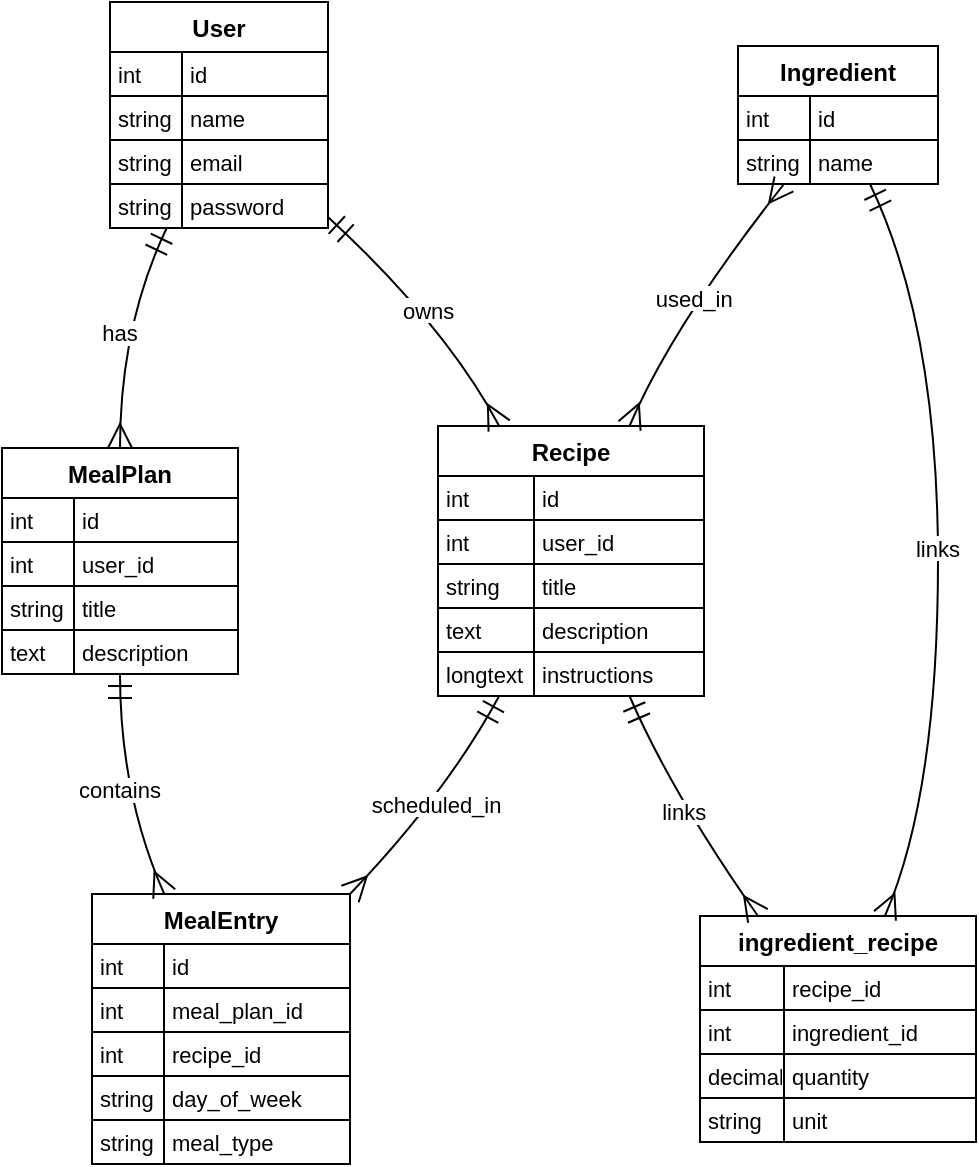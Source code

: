 <mxfile version="24.7.8">
  <diagram id="R2lEEEUBdFMjLlhIrx00" name="Page-1">
    <mxGraphModel dx="954" dy="727" grid="1" gridSize="10" guides="1" tooltips="1" connect="1" arrows="1" fold="1" page="1" pageScale="1" pageWidth="850" pageHeight="1100" math="0" shadow="0" extFonts="Permanent Marker^https://fonts.googleapis.com/css?family=Permanent+Marker">
      <root>
        <mxCell id="0" />
        <mxCell id="1" parent="0" />
        <mxCell id="yy0l_GRfdg4fxHrmAgfd-171" value="User" style="shape=table;startSize=25;container=1;collapsible=0;childLayout=tableLayout;fixedRows=1;rowLines=1;fontStyle=1;align=center;resizeLast=1;" vertex="1" parent="1">
          <mxGeometry x="74" y="140" width="109" height="113" as="geometry" />
        </mxCell>
        <mxCell id="yy0l_GRfdg4fxHrmAgfd-172" style="shape=tableRow;horizontal=0;startSize=0;swimlaneHead=0;swimlaneBody=0;fillColor=none;collapsible=0;dropTarget=0;points=[[0,0.5],[1,0.5]];portConstraint=eastwest;top=0;left=0;right=0;bottom=0;" vertex="1" parent="yy0l_GRfdg4fxHrmAgfd-171">
          <mxGeometry y="25" width="109" height="22" as="geometry" />
        </mxCell>
        <mxCell id="yy0l_GRfdg4fxHrmAgfd-173" value="int" style="shape=partialRectangle;connectable=0;fillColor=none;top=0;left=0;bottom=0;right=0;align=left;spacingLeft=2;overflow=hidden;fontSize=11;" vertex="1" parent="yy0l_GRfdg4fxHrmAgfd-172">
          <mxGeometry width="36" height="22" as="geometry">
            <mxRectangle width="36" height="22" as="alternateBounds" />
          </mxGeometry>
        </mxCell>
        <mxCell id="yy0l_GRfdg4fxHrmAgfd-174" value="id" style="shape=partialRectangle;connectable=0;fillColor=none;top=0;left=0;bottom=0;right=0;align=left;spacingLeft=2;overflow=hidden;fontSize=11;" vertex="1" parent="yy0l_GRfdg4fxHrmAgfd-172">
          <mxGeometry x="36" width="73" height="22" as="geometry">
            <mxRectangle width="73" height="22" as="alternateBounds" />
          </mxGeometry>
        </mxCell>
        <mxCell id="yy0l_GRfdg4fxHrmAgfd-175" style="shape=tableRow;horizontal=0;startSize=0;swimlaneHead=0;swimlaneBody=0;fillColor=none;collapsible=0;dropTarget=0;points=[[0,0.5],[1,0.5]];portConstraint=eastwest;top=0;left=0;right=0;bottom=0;" vertex="1" parent="yy0l_GRfdg4fxHrmAgfd-171">
          <mxGeometry y="47" width="109" height="22" as="geometry" />
        </mxCell>
        <mxCell id="yy0l_GRfdg4fxHrmAgfd-176" value="string" style="shape=partialRectangle;connectable=0;fillColor=none;top=0;left=0;bottom=0;right=0;align=left;spacingLeft=2;overflow=hidden;fontSize=11;" vertex="1" parent="yy0l_GRfdg4fxHrmAgfd-175">
          <mxGeometry width="36" height="22" as="geometry">
            <mxRectangle width="36" height="22" as="alternateBounds" />
          </mxGeometry>
        </mxCell>
        <mxCell id="yy0l_GRfdg4fxHrmAgfd-177" value="name" style="shape=partialRectangle;connectable=0;fillColor=none;top=0;left=0;bottom=0;right=0;align=left;spacingLeft=2;overflow=hidden;fontSize=11;" vertex="1" parent="yy0l_GRfdg4fxHrmAgfd-175">
          <mxGeometry x="36" width="73" height="22" as="geometry">
            <mxRectangle width="73" height="22" as="alternateBounds" />
          </mxGeometry>
        </mxCell>
        <mxCell id="yy0l_GRfdg4fxHrmAgfd-178" style="shape=tableRow;horizontal=0;startSize=0;swimlaneHead=0;swimlaneBody=0;fillColor=none;collapsible=0;dropTarget=0;points=[[0,0.5],[1,0.5]];portConstraint=eastwest;top=0;left=0;right=0;bottom=0;" vertex="1" parent="yy0l_GRfdg4fxHrmAgfd-171">
          <mxGeometry y="69" width="109" height="22" as="geometry" />
        </mxCell>
        <mxCell id="yy0l_GRfdg4fxHrmAgfd-179" value="string" style="shape=partialRectangle;connectable=0;fillColor=none;top=0;left=0;bottom=0;right=0;align=left;spacingLeft=2;overflow=hidden;fontSize=11;" vertex="1" parent="yy0l_GRfdg4fxHrmAgfd-178">
          <mxGeometry width="36" height="22" as="geometry">
            <mxRectangle width="36" height="22" as="alternateBounds" />
          </mxGeometry>
        </mxCell>
        <mxCell id="yy0l_GRfdg4fxHrmAgfd-180" value="email" style="shape=partialRectangle;connectable=0;fillColor=none;top=0;left=0;bottom=0;right=0;align=left;spacingLeft=2;overflow=hidden;fontSize=11;" vertex="1" parent="yy0l_GRfdg4fxHrmAgfd-178">
          <mxGeometry x="36" width="73" height="22" as="geometry">
            <mxRectangle width="73" height="22" as="alternateBounds" />
          </mxGeometry>
        </mxCell>
        <mxCell id="yy0l_GRfdg4fxHrmAgfd-181" style="shape=tableRow;horizontal=0;startSize=0;swimlaneHead=0;swimlaneBody=0;fillColor=none;collapsible=0;dropTarget=0;points=[[0,0.5],[1,0.5]];portConstraint=eastwest;top=0;left=0;right=0;bottom=0;" vertex="1" parent="yy0l_GRfdg4fxHrmAgfd-171">
          <mxGeometry y="91" width="109" height="22" as="geometry" />
        </mxCell>
        <mxCell id="yy0l_GRfdg4fxHrmAgfd-182" value="string" style="shape=partialRectangle;connectable=0;fillColor=none;top=0;left=0;bottom=0;right=0;align=left;spacingLeft=2;overflow=hidden;fontSize=11;" vertex="1" parent="yy0l_GRfdg4fxHrmAgfd-181">
          <mxGeometry width="36" height="22" as="geometry">
            <mxRectangle width="36" height="22" as="alternateBounds" />
          </mxGeometry>
        </mxCell>
        <mxCell id="yy0l_GRfdg4fxHrmAgfd-183" value="password" style="shape=partialRectangle;connectable=0;fillColor=none;top=0;left=0;bottom=0;right=0;align=left;spacingLeft=2;overflow=hidden;fontSize=11;" vertex="1" parent="yy0l_GRfdg4fxHrmAgfd-181">
          <mxGeometry x="36" width="73" height="22" as="geometry">
            <mxRectangle width="73" height="22" as="alternateBounds" />
          </mxGeometry>
        </mxCell>
        <mxCell id="yy0l_GRfdg4fxHrmAgfd-184" value="MealPlan" style="shape=table;startSize=25;container=1;collapsible=0;childLayout=tableLayout;fixedRows=1;rowLines=1;fontStyle=1;align=center;resizeLast=1;" vertex="1" parent="1">
          <mxGeometry x="20" y="363" width="118" height="113" as="geometry" />
        </mxCell>
        <mxCell id="yy0l_GRfdg4fxHrmAgfd-185" style="shape=tableRow;horizontal=0;startSize=0;swimlaneHead=0;swimlaneBody=0;fillColor=none;collapsible=0;dropTarget=0;points=[[0,0.5],[1,0.5]];portConstraint=eastwest;top=0;left=0;right=0;bottom=0;" vertex="1" parent="yy0l_GRfdg4fxHrmAgfd-184">
          <mxGeometry y="25" width="118" height="22" as="geometry" />
        </mxCell>
        <mxCell id="yy0l_GRfdg4fxHrmAgfd-186" value="int" style="shape=partialRectangle;connectable=0;fillColor=none;top=0;left=0;bottom=0;right=0;align=left;spacingLeft=2;overflow=hidden;fontSize=11;" vertex="1" parent="yy0l_GRfdg4fxHrmAgfd-185">
          <mxGeometry width="36" height="22" as="geometry">
            <mxRectangle width="36" height="22" as="alternateBounds" />
          </mxGeometry>
        </mxCell>
        <mxCell id="yy0l_GRfdg4fxHrmAgfd-187" value="id" style="shape=partialRectangle;connectable=0;fillColor=none;top=0;left=0;bottom=0;right=0;align=left;spacingLeft=2;overflow=hidden;fontSize=11;" vertex="1" parent="yy0l_GRfdg4fxHrmAgfd-185">
          <mxGeometry x="36" width="82" height="22" as="geometry">
            <mxRectangle width="82" height="22" as="alternateBounds" />
          </mxGeometry>
        </mxCell>
        <mxCell id="yy0l_GRfdg4fxHrmAgfd-188" style="shape=tableRow;horizontal=0;startSize=0;swimlaneHead=0;swimlaneBody=0;fillColor=none;collapsible=0;dropTarget=0;points=[[0,0.5],[1,0.5]];portConstraint=eastwest;top=0;left=0;right=0;bottom=0;" vertex="1" parent="yy0l_GRfdg4fxHrmAgfd-184">
          <mxGeometry y="47" width="118" height="22" as="geometry" />
        </mxCell>
        <mxCell id="yy0l_GRfdg4fxHrmAgfd-189" value="int" style="shape=partialRectangle;connectable=0;fillColor=none;top=0;left=0;bottom=0;right=0;align=left;spacingLeft=2;overflow=hidden;fontSize=11;" vertex="1" parent="yy0l_GRfdg4fxHrmAgfd-188">
          <mxGeometry width="36" height="22" as="geometry">
            <mxRectangle width="36" height="22" as="alternateBounds" />
          </mxGeometry>
        </mxCell>
        <mxCell id="yy0l_GRfdg4fxHrmAgfd-190" value="user_id" style="shape=partialRectangle;connectable=0;fillColor=none;top=0;left=0;bottom=0;right=0;align=left;spacingLeft=2;overflow=hidden;fontSize=11;" vertex="1" parent="yy0l_GRfdg4fxHrmAgfd-188">
          <mxGeometry x="36" width="82" height="22" as="geometry">
            <mxRectangle width="82" height="22" as="alternateBounds" />
          </mxGeometry>
        </mxCell>
        <mxCell id="yy0l_GRfdg4fxHrmAgfd-191" style="shape=tableRow;horizontal=0;startSize=0;swimlaneHead=0;swimlaneBody=0;fillColor=none;collapsible=0;dropTarget=0;points=[[0,0.5],[1,0.5]];portConstraint=eastwest;top=0;left=0;right=0;bottom=0;" vertex="1" parent="yy0l_GRfdg4fxHrmAgfd-184">
          <mxGeometry y="69" width="118" height="22" as="geometry" />
        </mxCell>
        <mxCell id="yy0l_GRfdg4fxHrmAgfd-192" value="string" style="shape=partialRectangle;connectable=0;fillColor=none;top=0;left=0;bottom=0;right=0;align=left;spacingLeft=2;overflow=hidden;fontSize=11;" vertex="1" parent="yy0l_GRfdg4fxHrmAgfd-191">
          <mxGeometry width="36" height="22" as="geometry">
            <mxRectangle width="36" height="22" as="alternateBounds" />
          </mxGeometry>
        </mxCell>
        <mxCell id="yy0l_GRfdg4fxHrmAgfd-193" value="title" style="shape=partialRectangle;connectable=0;fillColor=none;top=0;left=0;bottom=0;right=0;align=left;spacingLeft=2;overflow=hidden;fontSize=11;" vertex="1" parent="yy0l_GRfdg4fxHrmAgfd-191">
          <mxGeometry x="36" width="82" height="22" as="geometry">
            <mxRectangle width="82" height="22" as="alternateBounds" />
          </mxGeometry>
        </mxCell>
        <mxCell id="yy0l_GRfdg4fxHrmAgfd-194" style="shape=tableRow;horizontal=0;startSize=0;swimlaneHead=0;swimlaneBody=0;fillColor=none;collapsible=0;dropTarget=0;points=[[0,0.5],[1,0.5]];portConstraint=eastwest;top=0;left=0;right=0;bottom=0;" vertex="1" parent="yy0l_GRfdg4fxHrmAgfd-184">
          <mxGeometry y="91" width="118" height="22" as="geometry" />
        </mxCell>
        <mxCell id="yy0l_GRfdg4fxHrmAgfd-195" value="text" style="shape=partialRectangle;connectable=0;fillColor=none;top=0;left=0;bottom=0;right=0;align=left;spacingLeft=2;overflow=hidden;fontSize=11;" vertex="1" parent="yy0l_GRfdg4fxHrmAgfd-194">
          <mxGeometry width="36" height="22" as="geometry">
            <mxRectangle width="36" height="22" as="alternateBounds" />
          </mxGeometry>
        </mxCell>
        <mxCell id="yy0l_GRfdg4fxHrmAgfd-196" value="description" style="shape=partialRectangle;connectable=0;fillColor=none;top=0;left=0;bottom=0;right=0;align=left;spacingLeft=2;overflow=hidden;fontSize=11;" vertex="1" parent="yy0l_GRfdg4fxHrmAgfd-194">
          <mxGeometry x="36" width="82" height="22" as="geometry">
            <mxRectangle width="82" height="22" as="alternateBounds" />
          </mxGeometry>
        </mxCell>
        <mxCell id="yy0l_GRfdg4fxHrmAgfd-197" value="Recipe" style="shape=table;startSize=25;container=1;collapsible=0;childLayout=tableLayout;fixedRows=1;rowLines=1;fontStyle=1;align=center;resizeLast=1;" vertex="1" parent="1">
          <mxGeometry x="238" y="352" width="133" height="135" as="geometry" />
        </mxCell>
        <mxCell id="yy0l_GRfdg4fxHrmAgfd-198" style="shape=tableRow;horizontal=0;startSize=0;swimlaneHead=0;swimlaneBody=0;fillColor=none;collapsible=0;dropTarget=0;points=[[0,0.5],[1,0.5]];portConstraint=eastwest;top=0;left=0;right=0;bottom=0;" vertex="1" parent="yy0l_GRfdg4fxHrmAgfd-197">
          <mxGeometry y="25" width="133" height="22" as="geometry" />
        </mxCell>
        <mxCell id="yy0l_GRfdg4fxHrmAgfd-199" value="int" style="shape=partialRectangle;connectable=0;fillColor=none;top=0;left=0;bottom=0;right=0;align=left;spacingLeft=2;overflow=hidden;fontSize=11;" vertex="1" parent="yy0l_GRfdg4fxHrmAgfd-198">
          <mxGeometry width="48" height="22" as="geometry">
            <mxRectangle width="48" height="22" as="alternateBounds" />
          </mxGeometry>
        </mxCell>
        <mxCell id="yy0l_GRfdg4fxHrmAgfd-200" value="id" style="shape=partialRectangle;connectable=0;fillColor=none;top=0;left=0;bottom=0;right=0;align=left;spacingLeft=2;overflow=hidden;fontSize=11;" vertex="1" parent="yy0l_GRfdg4fxHrmAgfd-198">
          <mxGeometry x="48" width="85" height="22" as="geometry">
            <mxRectangle width="85" height="22" as="alternateBounds" />
          </mxGeometry>
        </mxCell>
        <mxCell id="yy0l_GRfdg4fxHrmAgfd-201" style="shape=tableRow;horizontal=0;startSize=0;swimlaneHead=0;swimlaneBody=0;fillColor=none;collapsible=0;dropTarget=0;points=[[0,0.5],[1,0.5]];portConstraint=eastwest;top=0;left=0;right=0;bottom=0;" vertex="1" parent="yy0l_GRfdg4fxHrmAgfd-197">
          <mxGeometry y="47" width="133" height="22" as="geometry" />
        </mxCell>
        <mxCell id="yy0l_GRfdg4fxHrmAgfd-202" value="int" style="shape=partialRectangle;connectable=0;fillColor=none;top=0;left=0;bottom=0;right=0;align=left;spacingLeft=2;overflow=hidden;fontSize=11;" vertex="1" parent="yy0l_GRfdg4fxHrmAgfd-201">
          <mxGeometry width="48" height="22" as="geometry">
            <mxRectangle width="48" height="22" as="alternateBounds" />
          </mxGeometry>
        </mxCell>
        <mxCell id="yy0l_GRfdg4fxHrmAgfd-203" value="user_id" style="shape=partialRectangle;connectable=0;fillColor=none;top=0;left=0;bottom=0;right=0;align=left;spacingLeft=2;overflow=hidden;fontSize=11;" vertex="1" parent="yy0l_GRfdg4fxHrmAgfd-201">
          <mxGeometry x="48" width="85" height="22" as="geometry">
            <mxRectangle width="85" height="22" as="alternateBounds" />
          </mxGeometry>
        </mxCell>
        <mxCell id="yy0l_GRfdg4fxHrmAgfd-204" style="shape=tableRow;horizontal=0;startSize=0;swimlaneHead=0;swimlaneBody=0;fillColor=none;collapsible=0;dropTarget=0;points=[[0,0.5],[1,0.5]];portConstraint=eastwest;top=0;left=0;right=0;bottom=0;" vertex="1" parent="yy0l_GRfdg4fxHrmAgfd-197">
          <mxGeometry y="69" width="133" height="22" as="geometry" />
        </mxCell>
        <mxCell id="yy0l_GRfdg4fxHrmAgfd-205" value="string" style="shape=partialRectangle;connectable=0;fillColor=none;top=0;left=0;bottom=0;right=0;align=left;spacingLeft=2;overflow=hidden;fontSize=11;" vertex="1" parent="yy0l_GRfdg4fxHrmAgfd-204">
          <mxGeometry width="48" height="22" as="geometry">
            <mxRectangle width="48" height="22" as="alternateBounds" />
          </mxGeometry>
        </mxCell>
        <mxCell id="yy0l_GRfdg4fxHrmAgfd-206" value="title" style="shape=partialRectangle;connectable=0;fillColor=none;top=0;left=0;bottom=0;right=0;align=left;spacingLeft=2;overflow=hidden;fontSize=11;" vertex="1" parent="yy0l_GRfdg4fxHrmAgfd-204">
          <mxGeometry x="48" width="85" height="22" as="geometry">
            <mxRectangle width="85" height="22" as="alternateBounds" />
          </mxGeometry>
        </mxCell>
        <mxCell id="yy0l_GRfdg4fxHrmAgfd-207" style="shape=tableRow;horizontal=0;startSize=0;swimlaneHead=0;swimlaneBody=0;fillColor=none;collapsible=0;dropTarget=0;points=[[0,0.5],[1,0.5]];portConstraint=eastwest;top=0;left=0;right=0;bottom=0;" vertex="1" parent="yy0l_GRfdg4fxHrmAgfd-197">
          <mxGeometry y="91" width="133" height="22" as="geometry" />
        </mxCell>
        <mxCell id="yy0l_GRfdg4fxHrmAgfd-208" value="text" style="shape=partialRectangle;connectable=0;fillColor=none;top=0;left=0;bottom=0;right=0;align=left;spacingLeft=2;overflow=hidden;fontSize=11;" vertex="1" parent="yy0l_GRfdg4fxHrmAgfd-207">
          <mxGeometry width="48" height="22" as="geometry">
            <mxRectangle width="48" height="22" as="alternateBounds" />
          </mxGeometry>
        </mxCell>
        <mxCell id="yy0l_GRfdg4fxHrmAgfd-209" value="description" style="shape=partialRectangle;connectable=0;fillColor=none;top=0;left=0;bottom=0;right=0;align=left;spacingLeft=2;overflow=hidden;fontSize=11;" vertex="1" parent="yy0l_GRfdg4fxHrmAgfd-207">
          <mxGeometry x="48" width="85" height="22" as="geometry">
            <mxRectangle width="85" height="22" as="alternateBounds" />
          </mxGeometry>
        </mxCell>
        <mxCell id="yy0l_GRfdg4fxHrmAgfd-210" style="shape=tableRow;horizontal=0;startSize=0;swimlaneHead=0;swimlaneBody=0;fillColor=none;collapsible=0;dropTarget=0;points=[[0,0.5],[1,0.5]];portConstraint=eastwest;top=0;left=0;right=0;bottom=0;" vertex="1" parent="yy0l_GRfdg4fxHrmAgfd-197">
          <mxGeometry y="113" width="133" height="22" as="geometry" />
        </mxCell>
        <mxCell id="yy0l_GRfdg4fxHrmAgfd-211" value="longtext" style="shape=partialRectangle;connectable=0;fillColor=none;top=0;left=0;bottom=0;right=0;align=left;spacingLeft=2;overflow=hidden;fontSize=11;" vertex="1" parent="yy0l_GRfdg4fxHrmAgfd-210">
          <mxGeometry width="48" height="22" as="geometry">
            <mxRectangle width="48" height="22" as="alternateBounds" />
          </mxGeometry>
        </mxCell>
        <mxCell id="yy0l_GRfdg4fxHrmAgfd-212" value="instructions" style="shape=partialRectangle;connectable=0;fillColor=none;top=0;left=0;bottom=0;right=0;align=left;spacingLeft=2;overflow=hidden;fontSize=11;" vertex="1" parent="yy0l_GRfdg4fxHrmAgfd-210">
          <mxGeometry x="48" width="85" height="22" as="geometry">
            <mxRectangle width="85" height="22" as="alternateBounds" />
          </mxGeometry>
        </mxCell>
        <mxCell id="yy0l_GRfdg4fxHrmAgfd-213" value="MealEntry" style="shape=table;startSize=25;container=1;collapsible=0;childLayout=tableLayout;fixedRows=1;rowLines=1;fontStyle=1;align=center;resizeLast=1;" vertex="1" parent="1">
          <mxGeometry x="65" y="586" width="129" height="135" as="geometry" />
        </mxCell>
        <mxCell id="yy0l_GRfdg4fxHrmAgfd-214" style="shape=tableRow;horizontal=0;startSize=0;swimlaneHead=0;swimlaneBody=0;fillColor=none;collapsible=0;dropTarget=0;points=[[0,0.5],[1,0.5]];portConstraint=eastwest;top=0;left=0;right=0;bottom=0;" vertex="1" parent="yy0l_GRfdg4fxHrmAgfd-213">
          <mxGeometry y="25" width="129" height="22" as="geometry" />
        </mxCell>
        <mxCell id="yy0l_GRfdg4fxHrmAgfd-215" value="int" style="shape=partialRectangle;connectable=0;fillColor=none;top=0;left=0;bottom=0;right=0;align=left;spacingLeft=2;overflow=hidden;fontSize=11;" vertex="1" parent="yy0l_GRfdg4fxHrmAgfd-214">
          <mxGeometry width="36" height="22" as="geometry">
            <mxRectangle width="36" height="22" as="alternateBounds" />
          </mxGeometry>
        </mxCell>
        <mxCell id="yy0l_GRfdg4fxHrmAgfd-216" value="id" style="shape=partialRectangle;connectable=0;fillColor=none;top=0;left=0;bottom=0;right=0;align=left;spacingLeft=2;overflow=hidden;fontSize=11;" vertex="1" parent="yy0l_GRfdg4fxHrmAgfd-214">
          <mxGeometry x="36" width="93" height="22" as="geometry">
            <mxRectangle width="93" height="22" as="alternateBounds" />
          </mxGeometry>
        </mxCell>
        <mxCell id="yy0l_GRfdg4fxHrmAgfd-217" style="shape=tableRow;horizontal=0;startSize=0;swimlaneHead=0;swimlaneBody=0;fillColor=none;collapsible=0;dropTarget=0;points=[[0,0.5],[1,0.5]];portConstraint=eastwest;top=0;left=0;right=0;bottom=0;" vertex="1" parent="yy0l_GRfdg4fxHrmAgfd-213">
          <mxGeometry y="47" width="129" height="22" as="geometry" />
        </mxCell>
        <mxCell id="yy0l_GRfdg4fxHrmAgfd-218" value="int" style="shape=partialRectangle;connectable=0;fillColor=none;top=0;left=0;bottom=0;right=0;align=left;spacingLeft=2;overflow=hidden;fontSize=11;" vertex="1" parent="yy0l_GRfdg4fxHrmAgfd-217">
          <mxGeometry width="36" height="22" as="geometry">
            <mxRectangle width="36" height="22" as="alternateBounds" />
          </mxGeometry>
        </mxCell>
        <mxCell id="yy0l_GRfdg4fxHrmAgfd-219" value="meal_plan_id" style="shape=partialRectangle;connectable=0;fillColor=none;top=0;left=0;bottom=0;right=0;align=left;spacingLeft=2;overflow=hidden;fontSize=11;" vertex="1" parent="yy0l_GRfdg4fxHrmAgfd-217">
          <mxGeometry x="36" width="93" height="22" as="geometry">
            <mxRectangle width="93" height="22" as="alternateBounds" />
          </mxGeometry>
        </mxCell>
        <mxCell id="yy0l_GRfdg4fxHrmAgfd-220" style="shape=tableRow;horizontal=0;startSize=0;swimlaneHead=0;swimlaneBody=0;fillColor=none;collapsible=0;dropTarget=0;points=[[0,0.5],[1,0.5]];portConstraint=eastwest;top=0;left=0;right=0;bottom=0;" vertex="1" parent="yy0l_GRfdg4fxHrmAgfd-213">
          <mxGeometry y="69" width="129" height="22" as="geometry" />
        </mxCell>
        <mxCell id="yy0l_GRfdg4fxHrmAgfd-221" value="int" style="shape=partialRectangle;connectable=0;fillColor=none;top=0;left=0;bottom=0;right=0;align=left;spacingLeft=2;overflow=hidden;fontSize=11;" vertex="1" parent="yy0l_GRfdg4fxHrmAgfd-220">
          <mxGeometry width="36" height="22" as="geometry">
            <mxRectangle width="36" height="22" as="alternateBounds" />
          </mxGeometry>
        </mxCell>
        <mxCell id="yy0l_GRfdg4fxHrmAgfd-222" value="recipe_id" style="shape=partialRectangle;connectable=0;fillColor=none;top=0;left=0;bottom=0;right=0;align=left;spacingLeft=2;overflow=hidden;fontSize=11;" vertex="1" parent="yy0l_GRfdg4fxHrmAgfd-220">
          <mxGeometry x="36" width="93" height="22" as="geometry">
            <mxRectangle width="93" height="22" as="alternateBounds" />
          </mxGeometry>
        </mxCell>
        <mxCell id="yy0l_GRfdg4fxHrmAgfd-223" style="shape=tableRow;horizontal=0;startSize=0;swimlaneHead=0;swimlaneBody=0;fillColor=none;collapsible=0;dropTarget=0;points=[[0,0.5],[1,0.5]];portConstraint=eastwest;top=0;left=0;right=0;bottom=0;" vertex="1" parent="yy0l_GRfdg4fxHrmAgfd-213">
          <mxGeometry y="91" width="129" height="22" as="geometry" />
        </mxCell>
        <mxCell id="yy0l_GRfdg4fxHrmAgfd-224" value="string" style="shape=partialRectangle;connectable=0;fillColor=none;top=0;left=0;bottom=0;right=0;align=left;spacingLeft=2;overflow=hidden;fontSize=11;" vertex="1" parent="yy0l_GRfdg4fxHrmAgfd-223">
          <mxGeometry width="36" height="22" as="geometry">
            <mxRectangle width="36" height="22" as="alternateBounds" />
          </mxGeometry>
        </mxCell>
        <mxCell id="yy0l_GRfdg4fxHrmAgfd-225" value="day_of_week" style="shape=partialRectangle;connectable=0;fillColor=none;top=0;left=0;bottom=0;right=0;align=left;spacingLeft=2;overflow=hidden;fontSize=11;" vertex="1" parent="yy0l_GRfdg4fxHrmAgfd-223">
          <mxGeometry x="36" width="93" height="22" as="geometry">
            <mxRectangle width="93" height="22" as="alternateBounds" />
          </mxGeometry>
        </mxCell>
        <mxCell id="yy0l_GRfdg4fxHrmAgfd-226" style="shape=tableRow;horizontal=0;startSize=0;swimlaneHead=0;swimlaneBody=0;fillColor=none;collapsible=0;dropTarget=0;points=[[0,0.5],[1,0.5]];portConstraint=eastwest;top=0;left=0;right=0;bottom=0;" vertex="1" parent="yy0l_GRfdg4fxHrmAgfd-213">
          <mxGeometry y="113" width="129" height="22" as="geometry" />
        </mxCell>
        <mxCell id="yy0l_GRfdg4fxHrmAgfd-227" value="string" style="shape=partialRectangle;connectable=0;fillColor=none;top=0;left=0;bottom=0;right=0;align=left;spacingLeft=2;overflow=hidden;fontSize=11;" vertex="1" parent="yy0l_GRfdg4fxHrmAgfd-226">
          <mxGeometry width="36" height="22" as="geometry">
            <mxRectangle width="36" height="22" as="alternateBounds" />
          </mxGeometry>
        </mxCell>
        <mxCell id="yy0l_GRfdg4fxHrmAgfd-228" value="meal_type" style="shape=partialRectangle;connectable=0;fillColor=none;top=0;left=0;bottom=0;right=0;align=left;spacingLeft=2;overflow=hidden;fontSize=11;" vertex="1" parent="yy0l_GRfdg4fxHrmAgfd-226">
          <mxGeometry x="36" width="93" height="22" as="geometry">
            <mxRectangle width="93" height="22" as="alternateBounds" />
          </mxGeometry>
        </mxCell>
        <mxCell id="yy0l_GRfdg4fxHrmAgfd-229" value="Ingredient" style="shape=table;startSize=25;container=1;collapsible=0;childLayout=tableLayout;fixedRows=1;rowLines=1;fontStyle=1;align=center;resizeLast=1;" vertex="1" parent="1">
          <mxGeometry x="388" y="162" width="100" height="69" as="geometry" />
        </mxCell>
        <mxCell id="yy0l_GRfdg4fxHrmAgfd-230" style="shape=tableRow;horizontal=0;startSize=0;swimlaneHead=0;swimlaneBody=0;fillColor=none;collapsible=0;dropTarget=0;points=[[0,0.5],[1,0.5]];portConstraint=eastwest;top=0;left=0;right=0;bottom=0;" vertex="1" parent="yy0l_GRfdg4fxHrmAgfd-229">
          <mxGeometry y="25" width="100" height="22" as="geometry" />
        </mxCell>
        <mxCell id="yy0l_GRfdg4fxHrmAgfd-231" value="int" style="shape=partialRectangle;connectable=0;fillColor=none;top=0;left=0;bottom=0;right=0;align=left;spacingLeft=2;overflow=hidden;fontSize=11;" vertex="1" parent="yy0l_GRfdg4fxHrmAgfd-230">
          <mxGeometry width="36" height="22" as="geometry">
            <mxRectangle width="36" height="22" as="alternateBounds" />
          </mxGeometry>
        </mxCell>
        <mxCell id="yy0l_GRfdg4fxHrmAgfd-232" value="id" style="shape=partialRectangle;connectable=0;fillColor=none;top=0;left=0;bottom=0;right=0;align=left;spacingLeft=2;overflow=hidden;fontSize=11;" vertex="1" parent="yy0l_GRfdg4fxHrmAgfd-230">
          <mxGeometry x="36" width="64" height="22" as="geometry">
            <mxRectangle width="64" height="22" as="alternateBounds" />
          </mxGeometry>
        </mxCell>
        <mxCell id="yy0l_GRfdg4fxHrmAgfd-233" style="shape=tableRow;horizontal=0;startSize=0;swimlaneHead=0;swimlaneBody=0;fillColor=none;collapsible=0;dropTarget=0;points=[[0,0.5],[1,0.5]];portConstraint=eastwest;top=0;left=0;right=0;bottom=0;" vertex="1" parent="yy0l_GRfdg4fxHrmAgfd-229">
          <mxGeometry y="47" width="100" height="22" as="geometry" />
        </mxCell>
        <mxCell id="yy0l_GRfdg4fxHrmAgfd-234" value="string" style="shape=partialRectangle;connectable=0;fillColor=none;top=0;left=0;bottom=0;right=0;align=left;spacingLeft=2;overflow=hidden;fontSize=11;" vertex="1" parent="yy0l_GRfdg4fxHrmAgfd-233">
          <mxGeometry width="36" height="22" as="geometry">
            <mxRectangle width="36" height="22" as="alternateBounds" />
          </mxGeometry>
        </mxCell>
        <mxCell id="yy0l_GRfdg4fxHrmAgfd-235" value="name" style="shape=partialRectangle;connectable=0;fillColor=none;top=0;left=0;bottom=0;right=0;align=left;spacingLeft=2;overflow=hidden;fontSize=11;" vertex="1" parent="yy0l_GRfdg4fxHrmAgfd-233">
          <mxGeometry x="36" width="64" height="22" as="geometry">
            <mxRectangle width="64" height="22" as="alternateBounds" />
          </mxGeometry>
        </mxCell>
        <mxCell id="yy0l_GRfdg4fxHrmAgfd-236" value="ingredient_recipe" style="shape=table;startSize=25;container=1;collapsible=0;childLayout=tableLayout;fixedRows=1;rowLines=1;fontStyle=1;align=center;resizeLast=1;" vertex="1" parent="1">
          <mxGeometry x="369" y="597" width="138" height="113" as="geometry" />
        </mxCell>
        <mxCell id="yy0l_GRfdg4fxHrmAgfd-237" style="shape=tableRow;horizontal=0;startSize=0;swimlaneHead=0;swimlaneBody=0;fillColor=none;collapsible=0;dropTarget=0;points=[[0,0.5],[1,0.5]];portConstraint=eastwest;top=0;left=0;right=0;bottom=0;" vertex="1" parent="yy0l_GRfdg4fxHrmAgfd-236">
          <mxGeometry y="25" width="138" height="22" as="geometry" />
        </mxCell>
        <mxCell id="yy0l_GRfdg4fxHrmAgfd-238" value="int" style="shape=partialRectangle;connectable=0;fillColor=none;top=0;left=0;bottom=0;right=0;align=left;spacingLeft=2;overflow=hidden;fontSize=11;" vertex="1" parent="yy0l_GRfdg4fxHrmAgfd-237">
          <mxGeometry width="42" height="22" as="geometry">
            <mxRectangle width="42" height="22" as="alternateBounds" />
          </mxGeometry>
        </mxCell>
        <mxCell id="yy0l_GRfdg4fxHrmAgfd-239" value="recipe_id" style="shape=partialRectangle;connectable=0;fillColor=none;top=0;left=0;bottom=0;right=0;align=left;spacingLeft=2;overflow=hidden;fontSize=11;" vertex="1" parent="yy0l_GRfdg4fxHrmAgfd-237">
          <mxGeometry x="42" width="96" height="22" as="geometry">
            <mxRectangle width="96" height="22" as="alternateBounds" />
          </mxGeometry>
        </mxCell>
        <mxCell id="yy0l_GRfdg4fxHrmAgfd-240" style="shape=tableRow;horizontal=0;startSize=0;swimlaneHead=0;swimlaneBody=0;fillColor=none;collapsible=0;dropTarget=0;points=[[0,0.5],[1,0.5]];portConstraint=eastwest;top=0;left=0;right=0;bottom=0;" vertex="1" parent="yy0l_GRfdg4fxHrmAgfd-236">
          <mxGeometry y="47" width="138" height="22" as="geometry" />
        </mxCell>
        <mxCell id="yy0l_GRfdg4fxHrmAgfd-241" value="int" style="shape=partialRectangle;connectable=0;fillColor=none;top=0;left=0;bottom=0;right=0;align=left;spacingLeft=2;overflow=hidden;fontSize=11;" vertex="1" parent="yy0l_GRfdg4fxHrmAgfd-240">
          <mxGeometry width="42" height="22" as="geometry">
            <mxRectangle width="42" height="22" as="alternateBounds" />
          </mxGeometry>
        </mxCell>
        <mxCell id="yy0l_GRfdg4fxHrmAgfd-242" value="ingredient_id" style="shape=partialRectangle;connectable=0;fillColor=none;top=0;left=0;bottom=0;right=0;align=left;spacingLeft=2;overflow=hidden;fontSize=11;" vertex="1" parent="yy0l_GRfdg4fxHrmAgfd-240">
          <mxGeometry x="42" width="96" height="22" as="geometry">
            <mxRectangle width="96" height="22" as="alternateBounds" />
          </mxGeometry>
        </mxCell>
        <mxCell id="yy0l_GRfdg4fxHrmAgfd-243" style="shape=tableRow;horizontal=0;startSize=0;swimlaneHead=0;swimlaneBody=0;fillColor=none;collapsible=0;dropTarget=0;points=[[0,0.5],[1,0.5]];portConstraint=eastwest;top=0;left=0;right=0;bottom=0;" vertex="1" parent="yy0l_GRfdg4fxHrmAgfd-236">
          <mxGeometry y="69" width="138" height="22" as="geometry" />
        </mxCell>
        <mxCell id="yy0l_GRfdg4fxHrmAgfd-244" value="decimal" style="shape=partialRectangle;connectable=0;fillColor=none;top=0;left=0;bottom=0;right=0;align=left;spacingLeft=2;overflow=hidden;fontSize=11;" vertex="1" parent="yy0l_GRfdg4fxHrmAgfd-243">
          <mxGeometry width="42" height="22" as="geometry">
            <mxRectangle width="42" height="22" as="alternateBounds" />
          </mxGeometry>
        </mxCell>
        <mxCell id="yy0l_GRfdg4fxHrmAgfd-245" value="quantity" style="shape=partialRectangle;connectable=0;fillColor=none;top=0;left=0;bottom=0;right=0;align=left;spacingLeft=2;overflow=hidden;fontSize=11;" vertex="1" parent="yy0l_GRfdg4fxHrmAgfd-243">
          <mxGeometry x="42" width="96" height="22" as="geometry">
            <mxRectangle width="96" height="22" as="alternateBounds" />
          </mxGeometry>
        </mxCell>
        <mxCell id="yy0l_GRfdg4fxHrmAgfd-246" style="shape=tableRow;horizontal=0;startSize=0;swimlaneHead=0;swimlaneBody=0;fillColor=none;collapsible=0;dropTarget=0;points=[[0,0.5],[1,0.5]];portConstraint=eastwest;top=0;left=0;right=0;bottom=0;" vertex="1" parent="yy0l_GRfdg4fxHrmAgfd-236">
          <mxGeometry y="91" width="138" height="22" as="geometry" />
        </mxCell>
        <mxCell id="yy0l_GRfdg4fxHrmAgfd-247" value="string" style="shape=partialRectangle;connectable=0;fillColor=none;top=0;left=0;bottom=0;right=0;align=left;spacingLeft=2;overflow=hidden;fontSize=11;" vertex="1" parent="yy0l_GRfdg4fxHrmAgfd-246">
          <mxGeometry width="42" height="22" as="geometry">
            <mxRectangle width="42" height="22" as="alternateBounds" />
          </mxGeometry>
        </mxCell>
        <mxCell id="yy0l_GRfdg4fxHrmAgfd-248" value="unit" style="shape=partialRectangle;connectable=0;fillColor=none;top=0;left=0;bottom=0;right=0;align=left;spacingLeft=2;overflow=hidden;fontSize=11;" vertex="1" parent="yy0l_GRfdg4fxHrmAgfd-246">
          <mxGeometry x="42" width="96" height="22" as="geometry">
            <mxRectangle width="96" height="22" as="alternateBounds" />
          </mxGeometry>
        </mxCell>
        <mxCell id="yy0l_GRfdg4fxHrmAgfd-249" value="has" style="curved=1;startArrow=ERmandOne;startSize=10;;endArrow=ERmany;endSize=10;;exitX=0.26;exitY=1;entryX=0.5;entryY=0;rounded=0;" edge="1" parent="1" source="yy0l_GRfdg4fxHrmAgfd-171" target="yy0l_GRfdg4fxHrmAgfd-184">
          <mxGeometry relative="1" as="geometry">
            <Array as="points">
              <mxPoint x="79" y="302" />
            </Array>
          </mxGeometry>
        </mxCell>
        <mxCell id="yy0l_GRfdg4fxHrmAgfd-250" value="owns" style="curved=1;startArrow=ERmandOne;startSize=10;;endArrow=ERmany;endSize=10;;exitX=1.01;exitY=0.96;entryX=0.23;entryY=0;rounded=0;" edge="1" parent="1" source="yy0l_GRfdg4fxHrmAgfd-171" target="yy0l_GRfdg4fxHrmAgfd-197">
          <mxGeometry relative="1" as="geometry">
            <Array as="points">
              <mxPoint x="242" y="302" />
            </Array>
          </mxGeometry>
        </mxCell>
        <mxCell id="yy0l_GRfdg4fxHrmAgfd-251" value="contains" style="curved=1;startArrow=ERmandOne;startSize=10;;endArrow=ERmany;endSize=10;;exitX=0.5;exitY=1;entryX=0.28;entryY=0;rounded=0;" edge="1" parent="1" source="yy0l_GRfdg4fxHrmAgfd-184" target="yy0l_GRfdg4fxHrmAgfd-213">
          <mxGeometry relative="1" as="geometry">
            <Array as="points">
              <mxPoint x="79" y="536" />
            </Array>
          </mxGeometry>
        </mxCell>
        <mxCell id="yy0l_GRfdg4fxHrmAgfd-252" value="scheduled_in" style="curved=1;startArrow=ERmandOne;startSize=10;;endArrow=ERmany;endSize=10;;exitX=0.23;exitY=1;entryX=1;entryY=0;rounded=0;" edge="1" parent="1" source="yy0l_GRfdg4fxHrmAgfd-197" target="yy0l_GRfdg4fxHrmAgfd-213">
          <mxGeometry relative="1" as="geometry">
            <Array as="points">
              <mxPoint x="242" y="536" />
            </Array>
          </mxGeometry>
        </mxCell>
        <mxCell id="yy0l_GRfdg4fxHrmAgfd-253" value="used_in" style="curved=1;startArrow=ERmany;startSize=10;;endArrow=ERmany;endSize=10;;exitX=0.23;exitY=1;entryX=0.72;entryY=0;rounded=0;" edge="1" parent="1" source="yy0l_GRfdg4fxHrmAgfd-229" target="yy0l_GRfdg4fxHrmAgfd-197">
          <mxGeometry relative="1" as="geometry">
            <Array as="points">
              <mxPoint x="355" y="302" />
            </Array>
          </mxGeometry>
        </mxCell>
        <mxCell id="yy0l_GRfdg4fxHrmAgfd-254" value="links" style="curved=1;startArrow=ERmandOne;startSize=10;;endArrow=ERmany;endSize=10;;exitX=0.72;exitY=1;entryX=0.21;entryY=0;rounded=0;" edge="1" parent="1" source="yy0l_GRfdg4fxHrmAgfd-197" target="yy0l_GRfdg4fxHrmAgfd-236">
          <mxGeometry relative="1" as="geometry">
            <Array as="points">
              <mxPoint x="355" y="536" />
            </Array>
          </mxGeometry>
        </mxCell>
        <mxCell id="yy0l_GRfdg4fxHrmAgfd-255" value="links" style="curved=1;startArrow=ERmandOne;startSize=10;;endArrow=ERmany;endSize=10;;exitX=0.66;exitY=1;entryX=0.67;entryY=0;rounded=0;" edge="1" parent="1" source="yy0l_GRfdg4fxHrmAgfd-229" target="yy0l_GRfdg4fxHrmAgfd-236">
          <mxGeometry relative="1" as="geometry">
            <Array as="points">
              <mxPoint x="488" y="302" />
              <mxPoint x="488" y="536" />
            </Array>
          </mxGeometry>
        </mxCell>
      </root>
    </mxGraphModel>
  </diagram>
</mxfile>
